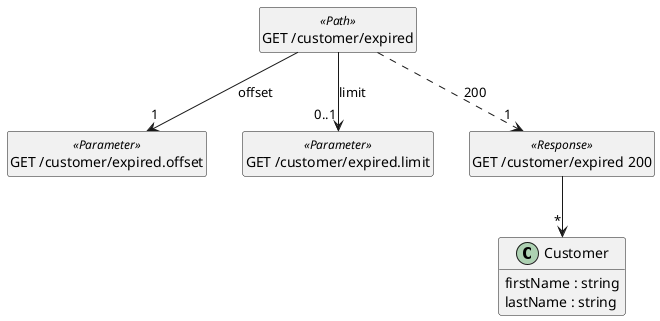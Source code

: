 @startuml
hide <<Path>> circle
hide <<Response>> circle
hide <<Parameter>> circle
hide empty methods
hide empty fields
set namespaceSeparator none

class "Customer" as Customer {
  {field} firstName : string
  {field} lastName : string
}

class "GET /customer/expired" as GET_/customer/expired <<Path>> {
}

class "GET /customer/expired.offset" as GET_/customer/expired.offset <<Parameter>> {
}

class "GET /customer/expired.limit" as GET_/customer/expired.limit <<Parameter>> {
}

class "GET /customer/expired 200" as GET_/customer/expired_200 <<Response>> {
}

"GET_/customer/expired" --> "1" "GET_/customer/expired.offset"  :  "offset"

"GET_/customer/expired" --> "0..1" "GET_/customer/expired.limit"  :  "limit"

"GET_/customer/expired_200" --> "*" "Customer"

"GET_/customer/expired" ..> "1" "GET_/customer/expired_200"  :  "200"

@enduml